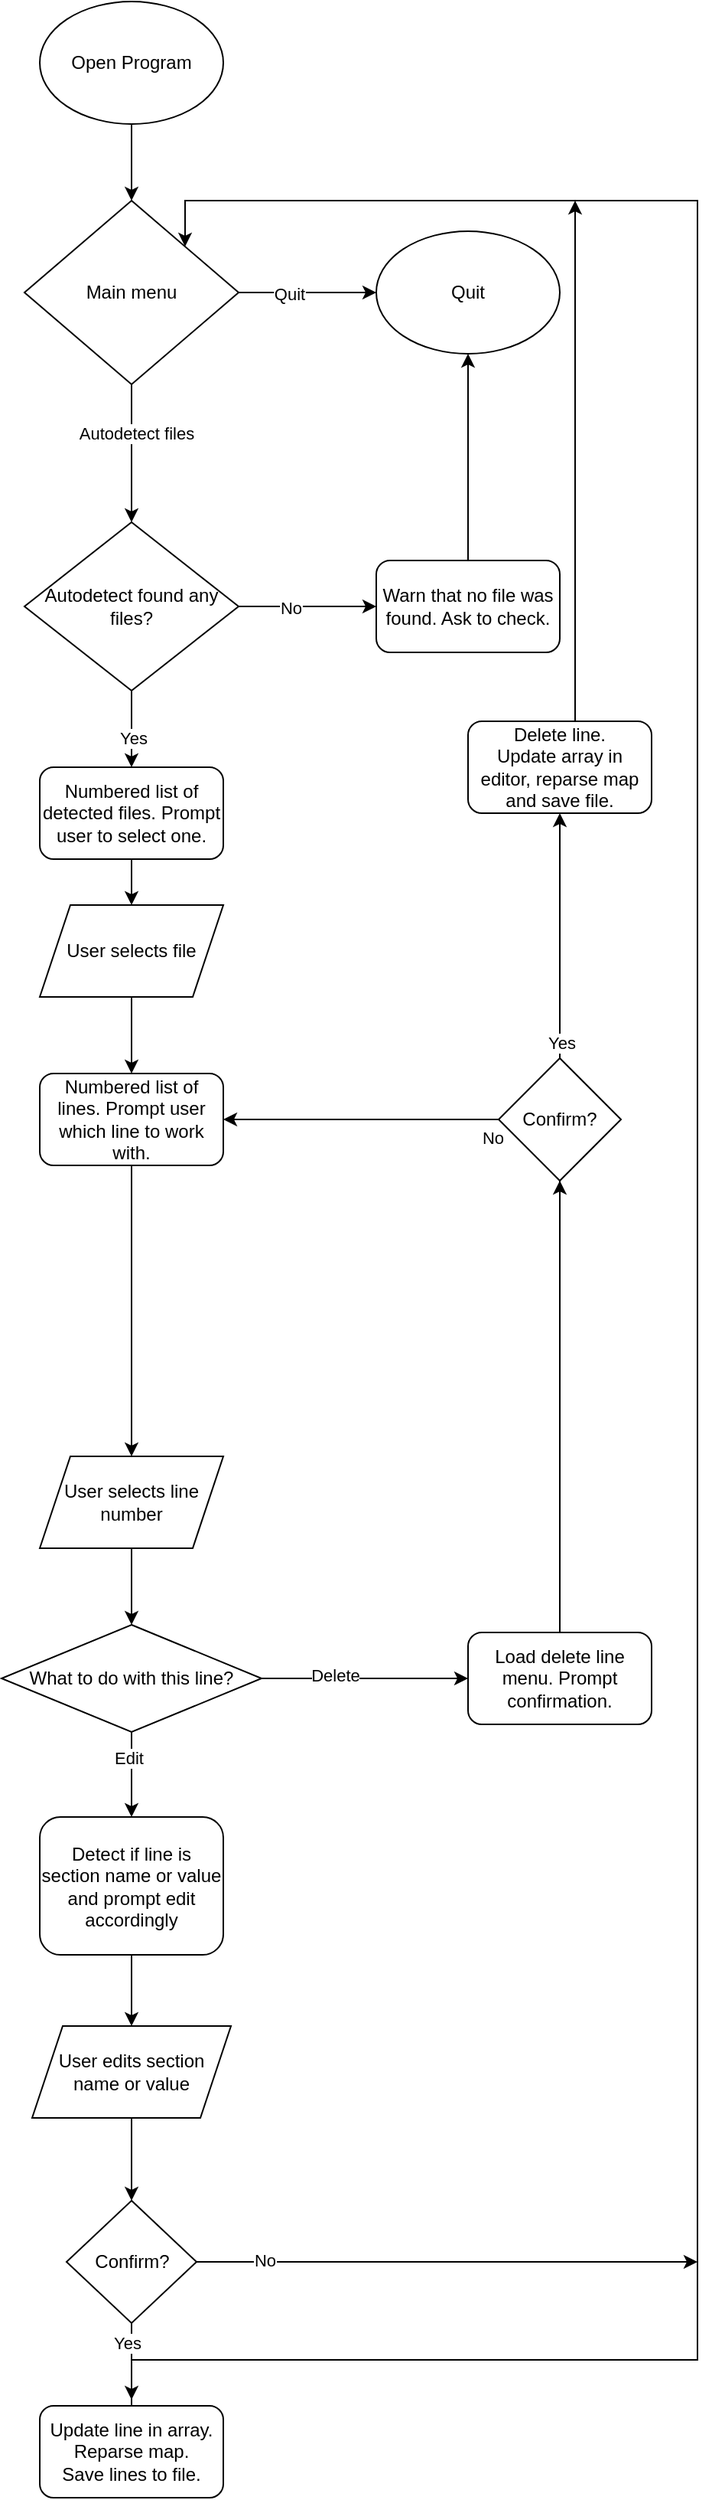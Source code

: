 <mxfile version="14.6.13" type="device"><diagram id="C5RBs43oDa-KdzZeNtuy" name="Page-1"><mxGraphModel dx="1422" dy="3181" grid="1" gridSize="10" guides="1" tooltips="1" connect="1" arrows="1" fold="1" page="1" pageScale="1" pageWidth="827" pageHeight="1169" math="0" shadow="0"><root><mxCell id="WIyWlLk6GJQsqaUBKTNV-0"/><mxCell id="WIyWlLk6GJQsqaUBKTNV-1" parent="WIyWlLk6GJQsqaUBKTNV-0"/><mxCell id="UBPKZZZZv29b3jEf7eTa-0" style="edgeStyle=orthogonalEdgeStyle;rounded=0;orthogonalLoop=1;jettySize=auto;html=1;" parent="WIyWlLk6GJQsqaUBKTNV-1" source="sahcZ2jPcY2mFeOvhrfu-4" target="sahcZ2jPcY2mFeOvhrfu-9" edge="1"><mxGeometry relative="1" as="geometry"/></mxCell><mxCell id="sahcZ2jPcY2mFeOvhrfu-4" value="Warn that no file was found. Ask to check." style="rounded=1;whiteSpace=wrap;html=1;" parent="WIyWlLk6GJQsqaUBKTNV-1" vertex="1"><mxGeometry x="260" y="-1265" width="120" height="60" as="geometry"/></mxCell><object label="" id="sahcZ2jPcY2mFeOvhrfu-10"><mxCell style="edgeStyle=orthogonalEdgeStyle;rounded=0;orthogonalLoop=1;jettySize=auto;html=1;entryX=0;entryY=0.5;entryDx=0;entryDy=0;" parent="WIyWlLk6GJQsqaUBKTNV-1" source="sahcZ2jPcY2mFeOvhrfu-5" target="sahcZ2jPcY2mFeOvhrfu-9" edge="1"><mxGeometry relative="1" as="geometry"><Array as="points"><mxPoint x="210" y="-1440"/><mxPoint x="210" y="-1440"/></Array></mxGeometry></mxCell></object><mxCell id="UBPKZZZZv29b3jEf7eTa-18" value="Quit" style="edgeLabel;html=1;align=center;verticalAlign=middle;resizable=0;points=[];" parent="sahcZ2jPcY2mFeOvhrfu-10" vertex="1" connectable="0"><mxGeometry x="-0.267" y="-1" relative="1" as="geometry"><mxPoint as="offset"/></mxGeometry></mxCell><mxCell id="sahcZ2jPcY2mFeOvhrfu-13" style="edgeStyle=orthogonalEdgeStyle;rounded=0;orthogonalLoop=1;jettySize=auto;html=1;" parent="WIyWlLk6GJQsqaUBKTNV-1" source="sahcZ2jPcY2mFeOvhrfu-5" target="sahcZ2jPcY2mFeOvhrfu-12" edge="1"><mxGeometry relative="1" as="geometry"/></mxCell><mxCell id="UBPKZZZZv29b3jEf7eTa-19" value="Autodetect files" style="edgeLabel;html=1;align=center;verticalAlign=middle;resizable=0;points=[];" parent="sahcZ2jPcY2mFeOvhrfu-13" vertex="1" connectable="0"><mxGeometry x="-0.289" y="3" relative="1" as="geometry"><mxPoint as="offset"/></mxGeometry></mxCell><mxCell id="sahcZ2jPcY2mFeOvhrfu-5" value="Main menu" style="rhombus;whiteSpace=wrap;html=1;" parent="WIyWlLk6GJQsqaUBKTNV-1" vertex="1"><mxGeometry x="30" y="-1500" width="140" height="120" as="geometry"/></mxCell><mxCell id="sahcZ2jPcY2mFeOvhrfu-8" value="" style="edgeStyle=orthogonalEdgeStyle;rounded=0;orthogonalLoop=1;jettySize=auto;html=1;" parent="WIyWlLk6GJQsqaUBKTNV-1" source="sahcZ2jPcY2mFeOvhrfu-6" target="sahcZ2jPcY2mFeOvhrfu-5" edge="1"><mxGeometry relative="1" as="geometry"/></mxCell><mxCell id="sahcZ2jPcY2mFeOvhrfu-6" value="Open Program" style="ellipse;whiteSpace=wrap;html=1;" parent="WIyWlLk6GJQsqaUBKTNV-1" vertex="1"><mxGeometry x="40" y="-1630" width="120" height="80" as="geometry"/></mxCell><mxCell id="sahcZ2jPcY2mFeOvhrfu-9" value="Quit" style="ellipse;whiteSpace=wrap;html=1;" parent="WIyWlLk6GJQsqaUBKTNV-1" vertex="1"><mxGeometry x="260" y="-1480" width="120" height="80" as="geometry"/></mxCell><mxCell id="sahcZ2jPcY2mFeOvhrfu-15" style="edgeStyle=orthogonalEdgeStyle;rounded=0;orthogonalLoop=1;jettySize=auto;html=1;entryX=0;entryY=0.5;entryDx=0;entryDy=0;" parent="WIyWlLk6GJQsqaUBKTNV-1" source="sahcZ2jPcY2mFeOvhrfu-12" target="sahcZ2jPcY2mFeOvhrfu-4" edge="1"><mxGeometry relative="1" as="geometry"/></mxCell><mxCell id="UBPKZZZZv29b3jEf7eTa-20" value="No" style="edgeLabel;html=1;align=center;verticalAlign=middle;resizable=0;points=[];" parent="sahcZ2jPcY2mFeOvhrfu-15" vertex="1" connectable="0"><mxGeometry x="-0.244" y="-1" relative="1" as="geometry"><mxPoint as="offset"/></mxGeometry></mxCell><mxCell id="sahcZ2jPcY2mFeOvhrfu-20" style="edgeStyle=orthogonalEdgeStyle;rounded=0;orthogonalLoop=1;jettySize=auto;html=1;" parent="WIyWlLk6GJQsqaUBKTNV-1" source="sahcZ2jPcY2mFeOvhrfu-12" target="sahcZ2jPcY2mFeOvhrfu-19" edge="1"><mxGeometry relative="1" as="geometry"><Array as="points"><mxPoint x="100" y="-1170"/><mxPoint x="100" y="-1170"/></Array></mxGeometry></mxCell><mxCell id="UBPKZZZZv29b3jEf7eTa-21" value="Yes" style="edgeLabel;html=1;align=center;verticalAlign=middle;resizable=0;points=[];" parent="sahcZ2jPcY2mFeOvhrfu-20" vertex="1" connectable="0"><mxGeometry x="0.215" y="1" relative="1" as="geometry"><mxPoint as="offset"/></mxGeometry></mxCell><mxCell id="sahcZ2jPcY2mFeOvhrfu-12" value="Autodetect found any files?" style="rhombus;whiteSpace=wrap;html=1;" parent="WIyWlLk6GJQsqaUBKTNV-1" vertex="1"><mxGeometry x="30" y="-1290" width="140" height="110" as="geometry"/></mxCell><mxCell id="sahcZ2jPcY2mFeOvhrfu-24" style="edgeStyle=orthogonalEdgeStyle;rounded=0;orthogonalLoop=1;jettySize=auto;html=1;" parent="WIyWlLk6GJQsqaUBKTNV-1" source="sahcZ2jPcY2mFeOvhrfu-19" target="sahcZ2jPcY2mFeOvhrfu-23" edge="1"><mxGeometry relative="1" as="geometry"/></mxCell><mxCell id="sahcZ2jPcY2mFeOvhrfu-19" value="Numbered list of detected files. Prompt user to select one." style="rounded=1;whiteSpace=wrap;html=1;" parent="WIyWlLk6GJQsqaUBKTNV-1" vertex="1"><mxGeometry x="40" y="-1130" width="120" height="60" as="geometry"/></mxCell><mxCell id="sahcZ2jPcY2mFeOvhrfu-26" style="edgeStyle=orthogonalEdgeStyle;rounded=0;orthogonalLoop=1;jettySize=auto;html=1;" parent="WIyWlLk6GJQsqaUBKTNV-1" source="sahcZ2jPcY2mFeOvhrfu-23" target="sahcZ2jPcY2mFeOvhrfu-25" edge="1"><mxGeometry relative="1" as="geometry"/></mxCell><mxCell id="sahcZ2jPcY2mFeOvhrfu-23" value="User selects file" style="shape=parallelogram;perimeter=parallelogramPerimeter;whiteSpace=wrap;html=1;fixedSize=1;" parent="WIyWlLk6GJQsqaUBKTNV-1" vertex="1"><mxGeometry x="40" y="-1040" width="120" height="60" as="geometry"/></mxCell><mxCell id="sahcZ2jPcY2mFeOvhrfu-29" style="edgeStyle=orthogonalEdgeStyle;rounded=0;orthogonalLoop=1;jettySize=auto;html=1;" parent="WIyWlLk6GJQsqaUBKTNV-1" source="sahcZ2jPcY2mFeOvhrfu-25" target="sahcZ2jPcY2mFeOvhrfu-28" edge="1"><mxGeometry relative="1" as="geometry"/></mxCell><mxCell id="sahcZ2jPcY2mFeOvhrfu-25" value="Numbered list of lines. Prompt user which line to work with." style="rounded=1;whiteSpace=wrap;html=1;" parent="WIyWlLk6GJQsqaUBKTNV-1" vertex="1"><mxGeometry x="40" y="-930" width="120" height="60" as="geometry"/></mxCell><mxCell id="sahcZ2jPcY2mFeOvhrfu-31" style="edgeStyle=orthogonalEdgeStyle;rounded=0;orthogonalLoop=1;jettySize=auto;html=1;entryX=0.5;entryY=0;entryDx=0;entryDy=0;" parent="WIyWlLk6GJQsqaUBKTNV-1" source="sahcZ2jPcY2mFeOvhrfu-28" target="sahcZ2jPcY2mFeOvhrfu-30" edge="1"><mxGeometry relative="1" as="geometry"/></mxCell><mxCell id="sahcZ2jPcY2mFeOvhrfu-28" value="User selects line number" style="shape=parallelogram;perimeter=parallelogramPerimeter;whiteSpace=wrap;html=1;fixedSize=1;" parent="WIyWlLk6GJQsqaUBKTNV-1" vertex="1"><mxGeometry x="40" y="-680" width="120" height="60" as="geometry"/></mxCell><mxCell id="UBPKZZZZv29b3jEf7eTa-15" style="edgeStyle=orthogonalEdgeStyle;rounded=0;orthogonalLoop=1;jettySize=auto;html=1;" parent="WIyWlLk6GJQsqaUBKTNV-1" source="sahcZ2jPcY2mFeOvhrfu-30" target="sahcZ2jPcY2mFeOvhrfu-32" edge="1"><mxGeometry relative="1" as="geometry"/></mxCell><mxCell id="UBPKZZZZv29b3jEf7eTa-16" value="Delete" style="edgeLabel;html=1;align=center;verticalAlign=middle;resizable=0;points=[];" parent="UBPKZZZZv29b3jEf7eTa-15" vertex="1" connectable="0"><mxGeometry x="-0.292" y="2" relative="1" as="geometry"><mxPoint as="offset"/></mxGeometry></mxCell><mxCell id="UBPKZZZZv29b3jEf7eTa-27" style="edgeStyle=orthogonalEdgeStyle;rounded=0;orthogonalLoop=1;jettySize=auto;html=1;entryX=0.5;entryY=0;entryDx=0;entryDy=0;" parent="WIyWlLk6GJQsqaUBKTNV-1" source="sahcZ2jPcY2mFeOvhrfu-30" target="UBPKZZZZv29b3jEf7eTa-4" edge="1"><mxGeometry relative="1" as="geometry"><Array as="points"><mxPoint x="100" y="-480"/><mxPoint x="100" y="-480"/></Array></mxGeometry></mxCell><mxCell id="UBPKZZZZv29b3jEf7eTa-28" value="Edit" style="edgeLabel;html=1;align=center;verticalAlign=middle;resizable=0;points=[];" parent="UBPKZZZZv29b3jEf7eTa-27" vertex="1" connectable="0"><mxGeometry x="-0.747" y="-2" relative="1" as="geometry"><mxPoint y="10" as="offset"/></mxGeometry></mxCell><mxCell id="sahcZ2jPcY2mFeOvhrfu-30" value="What to do with this line?" style="rhombus;whiteSpace=wrap;html=1;" parent="WIyWlLk6GJQsqaUBKTNV-1" vertex="1"><mxGeometry x="15" y="-570" width="170" height="70" as="geometry"/></mxCell><mxCell id="Wqxd89yd6hyNxzP9YA7M-4" style="edgeStyle=orthogonalEdgeStyle;rounded=0;orthogonalLoop=1;jettySize=auto;html=1;entryX=0.5;entryY=1;entryDx=0;entryDy=0;" parent="WIyWlLk6GJQsqaUBKTNV-1" source="sahcZ2jPcY2mFeOvhrfu-32" target="Wqxd89yd6hyNxzP9YA7M-2" edge="1"><mxGeometry relative="1" as="geometry"/></mxCell><mxCell id="sahcZ2jPcY2mFeOvhrfu-32" value="Load delete line menu. Prompt confirmation." style="rounded=1;whiteSpace=wrap;html=1;" parent="WIyWlLk6GJQsqaUBKTNV-1" vertex="1"><mxGeometry x="320" y="-565" width="120" height="60" as="geometry"/></mxCell><mxCell id="Wqxd89yd6hyNxzP9YA7M-8" style="edgeStyle=orthogonalEdgeStyle;rounded=0;orthogonalLoop=1;jettySize=auto;html=1;" parent="WIyWlLk6GJQsqaUBKTNV-1" source="Wqxd89yd6hyNxzP9YA7M-0" edge="1"><mxGeometry relative="1" as="geometry"><mxPoint x="390" y="-1500" as="targetPoint"/><Array as="points"><mxPoint x="390" y="-1110"/></Array></mxGeometry></mxCell><mxCell id="Wqxd89yd6hyNxzP9YA7M-0" value="Delete line.&lt;br&gt;Update array in editor, reparse map and save file." style="rounded=1;whiteSpace=wrap;html=1;" parent="WIyWlLk6GJQsqaUBKTNV-1" vertex="1"><mxGeometry x="320" y="-1160" width="120" height="60" as="geometry"/></mxCell><mxCell id="Wqxd89yd6hyNxzP9YA7M-3" style="edgeStyle=orthogonalEdgeStyle;rounded=0;orthogonalLoop=1;jettySize=auto;html=1;entryX=1;entryY=0.5;entryDx=0;entryDy=0;" parent="WIyWlLk6GJQsqaUBKTNV-1" source="Wqxd89yd6hyNxzP9YA7M-2" target="sahcZ2jPcY2mFeOvhrfu-25" edge="1"><mxGeometry relative="1" as="geometry"/></mxCell><mxCell id="UBPKZZZZv29b3jEf7eTa-2" value="No" style="edgeLabel;html=1;align=center;verticalAlign=middle;resizable=0;points=[];" parent="Wqxd89yd6hyNxzP9YA7M-3" vertex="1" connectable="0"><mxGeometry x="-0.217" y="1" relative="1" as="geometry"><mxPoint x="66" y="11" as="offset"/></mxGeometry></mxCell><mxCell id="Wqxd89yd6hyNxzP9YA7M-6" style="edgeStyle=orthogonalEdgeStyle;rounded=0;orthogonalLoop=1;jettySize=auto;html=1;entryX=0.5;entryY=1;entryDx=0;entryDy=0;" parent="WIyWlLk6GJQsqaUBKTNV-1" source="Wqxd89yd6hyNxzP9YA7M-2" target="Wqxd89yd6hyNxzP9YA7M-0" edge="1"><mxGeometry relative="1" as="geometry"><Array as="points"><mxPoint x="380" y="-840"/></Array></mxGeometry></mxCell><mxCell id="UBPKZZZZv29b3jEf7eTa-3" value="Yes" style="edgeLabel;html=1;align=center;verticalAlign=middle;resizable=0;points=[];" parent="Wqxd89yd6hyNxzP9YA7M-6" vertex="1" connectable="0"><mxGeometry x="0.152" y="-1" relative="1" as="geometry"><mxPoint y="31" as="offset"/></mxGeometry></mxCell><mxCell id="Wqxd89yd6hyNxzP9YA7M-2" value="Confirm?" style="rhombus;whiteSpace=wrap;html=1;" parent="WIyWlLk6GJQsqaUBKTNV-1" vertex="1"><mxGeometry x="340" y="-940" width="80" height="80" as="geometry"/></mxCell><mxCell id="UBPKZZZZv29b3jEf7eTa-8" style="edgeStyle=orthogonalEdgeStyle;rounded=0;orthogonalLoop=1;jettySize=auto;html=1;entryX=0.5;entryY=0;entryDx=0;entryDy=0;" parent="WIyWlLk6GJQsqaUBKTNV-1" source="UBPKZZZZv29b3jEf7eTa-4" target="UBPKZZZZv29b3jEf7eTa-7" edge="1"><mxGeometry relative="1" as="geometry"><Array as="points"/></mxGeometry></mxCell><mxCell id="UBPKZZZZv29b3jEf7eTa-4" value="Detect if line is section name or value and prompt edit accordingly" style="rounded=1;whiteSpace=wrap;html=1;" parent="WIyWlLk6GJQsqaUBKTNV-1" vertex="1"><mxGeometry x="40" y="-444.5" width="120" height="90" as="geometry"/></mxCell><mxCell id="UBPKZZZZv29b3jEf7eTa-12" style="edgeStyle=orthogonalEdgeStyle;rounded=0;orthogonalLoop=1;jettySize=auto;html=1;" parent="WIyWlLk6GJQsqaUBKTNV-1" source="UBPKZZZZv29b3jEf7eTa-7" target="UBPKZZZZv29b3jEf7eTa-9" edge="1"><mxGeometry relative="1" as="geometry"/></mxCell><mxCell id="UBPKZZZZv29b3jEf7eTa-7" value="User edits section name or value" style="shape=parallelogram;perimeter=parallelogramPerimeter;whiteSpace=wrap;html=1;fixedSize=1;" parent="WIyWlLk6GJQsqaUBKTNV-1" vertex="1"><mxGeometry x="35" y="-308" width="130" height="60" as="geometry"/></mxCell><mxCell id="UBPKZZZZv29b3jEf7eTa-23" style="edgeStyle=orthogonalEdgeStyle;rounded=0;orthogonalLoop=1;jettySize=auto;html=1;" parent="WIyWlLk6GJQsqaUBKTNV-1" source="UBPKZZZZv29b3jEf7eTa-9" edge="1"><mxGeometry relative="1" as="geometry"><mxPoint x="100" y="-64" as="targetPoint"/></mxGeometry></mxCell><mxCell id="UBPKZZZZv29b3jEf7eTa-24" value="Yes" style="edgeLabel;html=1;align=center;verticalAlign=middle;resizable=0;points=[];" parent="UBPKZZZZv29b3jEf7eTa-23" vertex="1" connectable="0"><mxGeometry x="-0.86" y="-3" relative="1" as="geometry"><mxPoint y="9" as="offset"/></mxGeometry></mxCell><mxCell id="UBPKZZZZv29b3jEf7eTa-29" style="edgeStyle=orthogonalEdgeStyle;rounded=0;orthogonalLoop=1;jettySize=auto;html=1;" parent="WIyWlLk6GJQsqaUBKTNV-1" source="UBPKZZZZv29b3jEf7eTa-9" edge="1"><mxGeometry relative="1" as="geometry"><mxPoint x="470" y="-154" as="targetPoint"/></mxGeometry></mxCell><mxCell id="UBPKZZZZv29b3jEf7eTa-30" value="No" style="edgeLabel;html=1;align=center;verticalAlign=middle;resizable=0;points=[];" parent="UBPKZZZZv29b3jEf7eTa-29" vertex="1" connectable="0"><mxGeometry x="-0.734" y="1" relative="1" as="geometry"><mxPoint x="1" as="offset"/></mxGeometry></mxCell><mxCell id="UBPKZZZZv29b3jEf7eTa-9" value="Confirm?" style="rhombus;whiteSpace=wrap;html=1;" parent="WIyWlLk6GJQsqaUBKTNV-1" vertex="1"><mxGeometry x="57.5" y="-194" width="85" height="80" as="geometry"/></mxCell><mxCell id="UBPKZZZZv29b3jEf7eTa-25" style="edgeStyle=orthogonalEdgeStyle;rounded=0;orthogonalLoop=1;jettySize=auto;html=1;entryX=1;entryY=0;entryDx=0;entryDy=0;" parent="WIyWlLk6GJQsqaUBKTNV-1" source="UBPKZZZZv29b3jEf7eTa-22" target="sahcZ2jPcY2mFeOvhrfu-5" edge="1"><mxGeometry relative="1" as="geometry"><mxPoint x="230" y="-1510" as="targetPoint"/><Array as="points"><mxPoint x="470" y="-90"/><mxPoint x="470" y="-1500"/><mxPoint x="135" y="-1500"/></Array></mxGeometry></mxCell><mxCell id="UBPKZZZZv29b3jEf7eTa-22" value="Update line in array.&lt;br&gt;Reparse map.&lt;br&gt;Save lines to file." style="rounded=1;whiteSpace=wrap;html=1;" parent="WIyWlLk6GJQsqaUBKTNV-1" vertex="1"><mxGeometry x="40" y="-60" width="120" height="60" as="geometry"/></mxCell></root></mxGraphModel></diagram></mxfile>